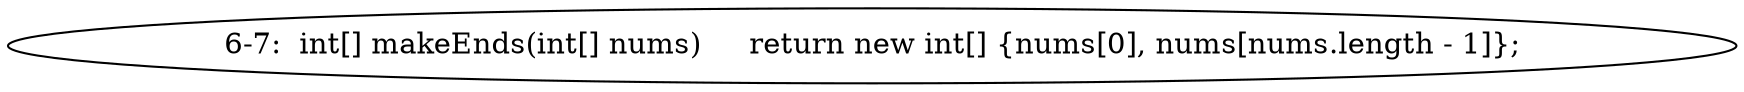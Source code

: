 digraph result_test { 
// graph-vertices
  a1  [label="6-7:  int[] makeEnds(int[] nums)	return new int[] {nums[0], nums[nums.length - 1]};"]; 
// graph-edges
}
